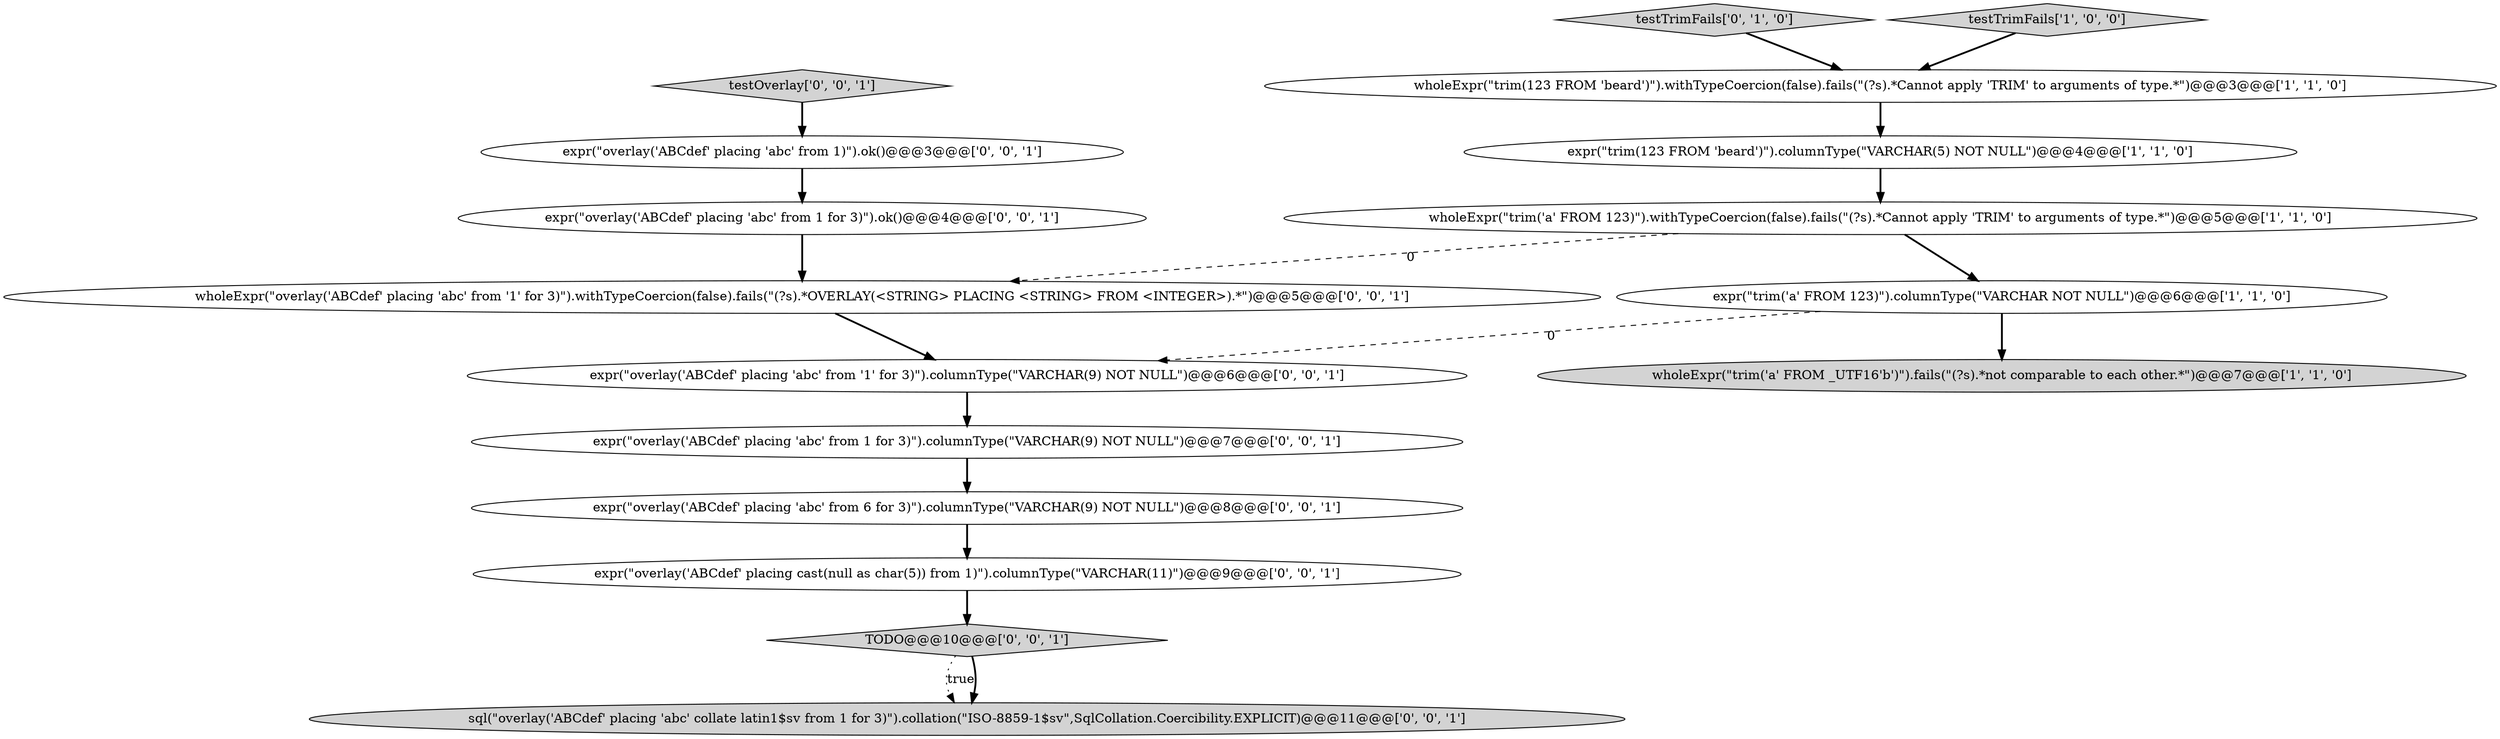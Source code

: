 digraph {
10 [style = filled, label = "expr(\"overlay('ABCdef' placing cast(null as char(5)) from 1)\").columnType(\"VARCHAR(11)\")@@@9@@@['0', '0', '1']", fillcolor = white, shape = ellipse image = "AAA0AAABBB3BBB"];
1 [style = filled, label = "wholeExpr(\"trim(123 FROM 'beard')\").withTypeCoercion(false).fails(\"(?s).*Cannot apply 'TRIM' to arguments of type.*\")@@@3@@@['1', '1', '0']", fillcolor = white, shape = ellipse image = "AAA0AAABBB1BBB"];
3 [style = filled, label = "wholeExpr(\"trim('a' FROM _UTF16'b')\").fails(\"(?s).*not comparable to each other.*\")@@@7@@@['1', '1', '0']", fillcolor = lightgray, shape = ellipse image = "AAA0AAABBB1BBB"];
7 [style = filled, label = "expr(\"overlay('ABCdef' placing 'abc' from 1 for 3)\").columnType(\"VARCHAR(9) NOT NULL\")@@@7@@@['0', '0', '1']", fillcolor = white, shape = ellipse image = "AAA0AAABBB3BBB"];
8 [style = filled, label = "TODO@@@10@@@['0', '0', '1']", fillcolor = lightgray, shape = diamond image = "AAA0AAABBB3BBB"];
14 [style = filled, label = "expr(\"overlay('ABCdef' placing 'abc' from 6 for 3)\").columnType(\"VARCHAR(9) NOT NULL\")@@@8@@@['0', '0', '1']", fillcolor = white, shape = ellipse image = "AAA0AAABBB3BBB"];
0 [style = filled, label = "expr(\"trim('a' FROM 123)\").columnType(\"VARCHAR NOT NULL\")@@@6@@@['1', '1', '0']", fillcolor = white, shape = ellipse image = "AAA0AAABBB1BBB"];
5 [style = filled, label = "wholeExpr(\"trim('a' FROM 123)\").withTypeCoercion(false).fails(\"(?s).*Cannot apply 'TRIM' to arguments of type.*\")@@@5@@@['1', '1', '0']", fillcolor = white, shape = ellipse image = "AAA0AAABBB1BBB"];
15 [style = filled, label = "testOverlay['0', '0', '1']", fillcolor = lightgray, shape = diamond image = "AAA0AAABBB3BBB"];
12 [style = filled, label = "wholeExpr(\"overlay('ABCdef' placing 'abc' from '1' for 3)\").withTypeCoercion(false).fails(\"(?s).*OVERLAY\(<STRING> PLACING <STRING> FROM <INTEGER>\).*\")@@@5@@@['0', '0', '1']", fillcolor = white, shape = ellipse image = "AAA0AAABBB3BBB"];
9 [style = filled, label = "expr(\"overlay('ABCdef' placing 'abc' from 1 for 3)\").ok()@@@4@@@['0', '0', '1']", fillcolor = white, shape = ellipse image = "AAA0AAABBB3BBB"];
13 [style = filled, label = "sql(\"overlay('ABCdef' placing 'abc' collate latin1$sv from 1 for 3)\").collation(\"ISO-8859-1$sv\",SqlCollation.Coercibility.EXPLICIT)@@@11@@@['0', '0', '1']", fillcolor = lightgray, shape = ellipse image = "AAA0AAABBB3BBB"];
2 [style = filled, label = "expr(\"trim(123 FROM 'beard')\").columnType(\"VARCHAR(5) NOT NULL\")@@@4@@@['1', '1', '0']", fillcolor = white, shape = ellipse image = "AAA0AAABBB1BBB"];
16 [style = filled, label = "expr(\"overlay('ABCdef' placing 'abc' from 1)\").ok()@@@3@@@['0', '0', '1']", fillcolor = white, shape = ellipse image = "AAA0AAABBB3BBB"];
11 [style = filled, label = "expr(\"overlay('ABCdef' placing 'abc' from '1' for 3)\").columnType(\"VARCHAR(9) NOT NULL\")@@@6@@@['0', '0', '1']", fillcolor = white, shape = ellipse image = "AAA0AAABBB3BBB"];
6 [style = filled, label = "testTrimFails['0', '1', '0']", fillcolor = lightgray, shape = diamond image = "AAA0AAABBB2BBB"];
4 [style = filled, label = "testTrimFails['1', '0', '0']", fillcolor = lightgray, shape = diamond image = "AAA0AAABBB1BBB"];
0->3 [style = bold, label=""];
6->1 [style = bold, label=""];
14->10 [style = bold, label=""];
4->1 [style = bold, label=""];
1->2 [style = bold, label=""];
9->12 [style = bold, label=""];
8->13 [style = dotted, label="true"];
5->12 [style = dashed, label="0"];
0->11 [style = dashed, label="0"];
10->8 [style = bold, label=""];
5->0 [style = bold, label=""];
15->16 [style = bold, label=""];
16->9 [style = bold, label=""];
11->7 [style = bold, label=""];
8->13 [style = bold, label=""];
2->5 [style = bold, label=""];
12->11 [style = bold, label=""];
7->14 [style = bold, label=""];
}
